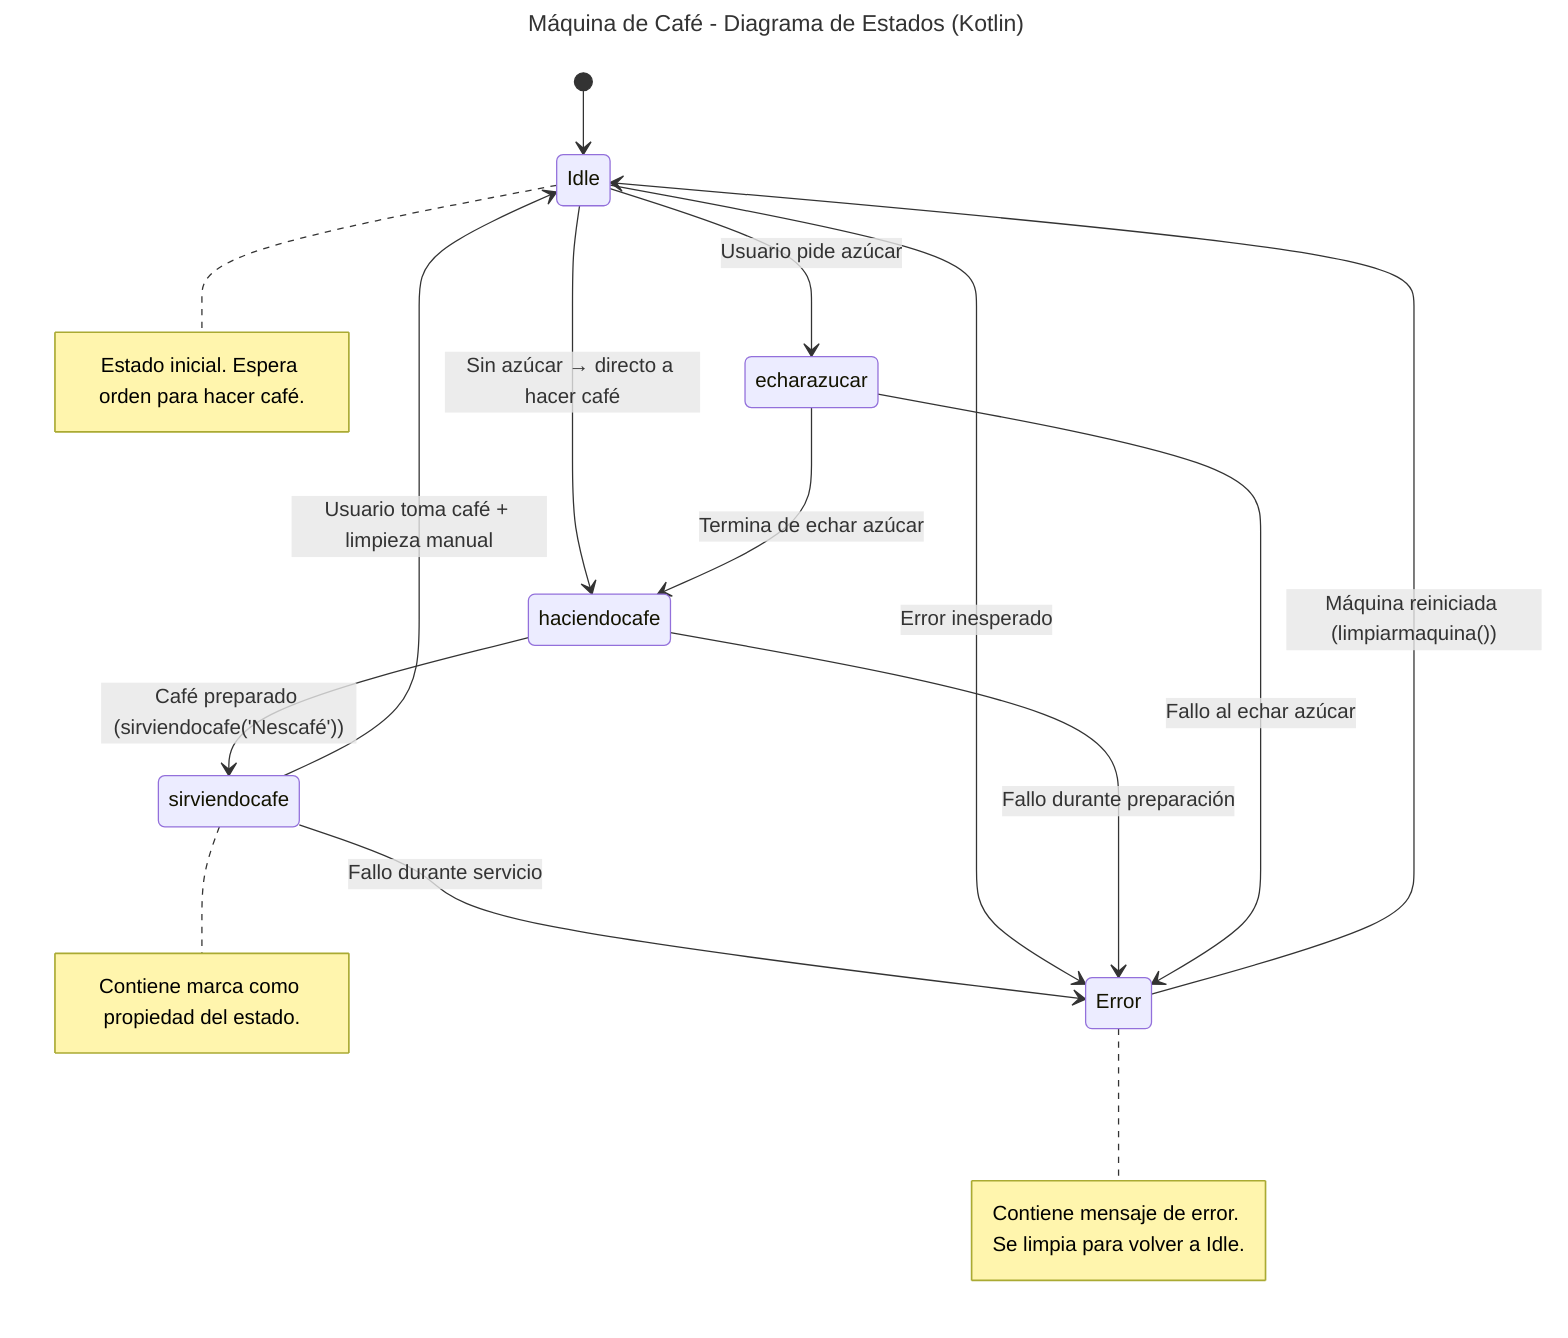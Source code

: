 ---
title: Máquina de Café - Diagrama de Estados (Kotlin)
---
stateDiagram-v2
[*] --> Idle
Idle --> echarazucar: Usuario pide azúcar
Idle --> haciendocafe: Sin azúcar → directo a hacer café
echarazucar --> haciendocafe: Termina de echar azúcar
haciendocafe --> sirviendocafe: Café preparado (sirviendocafe('Nescafé'))
sirviendocafe --> Idle: Usuario toma café + limpieza manual
sirviendocafe --> Error: Fallo durante servicio
Idle --> Error: Error inesperado
haciendocafe --> Error: Fallo durante preparación
echarazucar --> Error: Fallo al echar azúcar
Error --> Idle: Máquina reiniciada (limpiarmaquina())
note right of Idle: Estado inicial. Espera orden para hacer café.
note right of sirviendocafe: Contiene marca como propiedad del estado.
note right of Error: Contiene mensaje de error. Se limpia para volver a Idle.